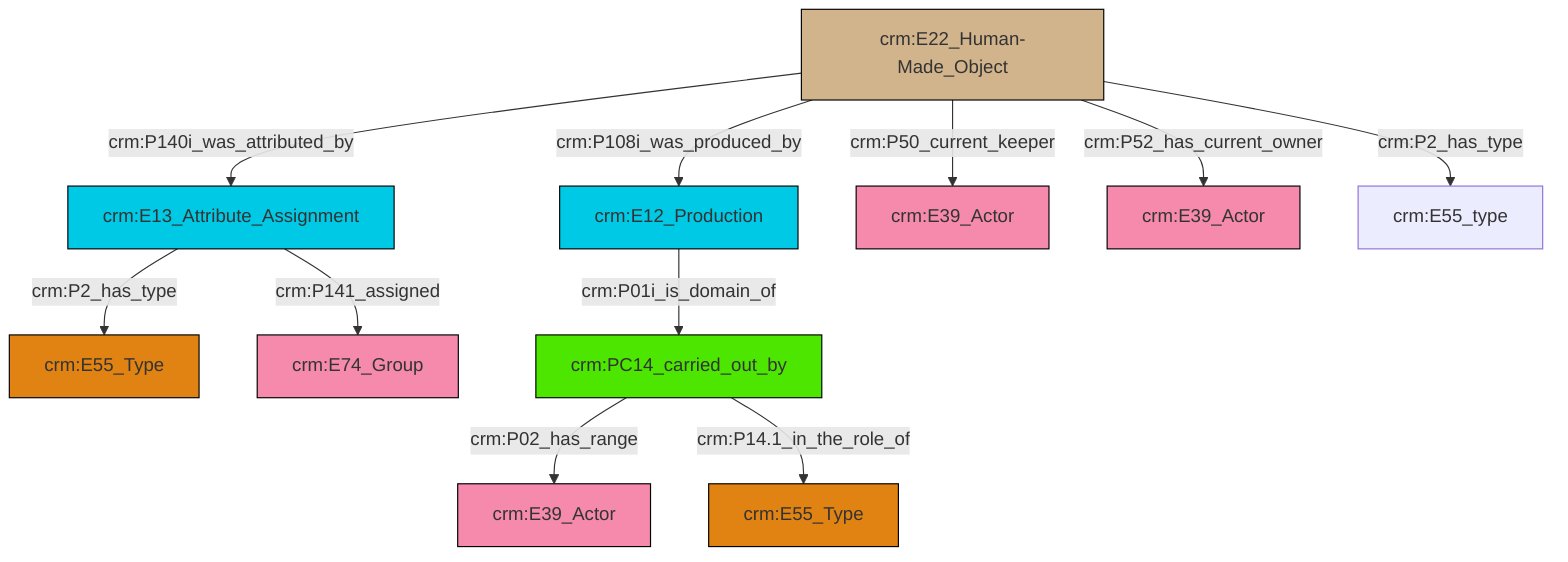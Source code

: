 graph TD
classDef Literal fill:#f2f2f2,stroke:#000000;
classDef CRM_Entity fill:#FFFFFF,stroke:#000000;
classDef Temporal_Entity fill:#00C9E6, stroke:#000000;
classDef Type fill:#E18312, stroke:#000000;
classDef Time-Span fill:#2C9C91, stroke:#000000;
classDef Appellation fill:#FFEB7F, stroke:#000000;
classDef Place fill:#008836, stroke:#000000;
classDef Persistent_Item fill:#B266B2, stroke:#000000;
classDef Conceptual_Object fill:#FFD700, stroke:#000000;
classDef Physical_Thing fill:#D2B48C, stroke:#000000;
classDef Actor fill:#f58aad, stroke:#000000;
classDef PC_Classes fill:#4ce600, stroke:#000000;
classDef Multi fill:#cccccc,stroke:#000000;

6["crm:E22_Human-Made_Object"]:::Physical_Thing -->|crm:P140i_was_attributed_by| 7["crm:E13_Attribute_Assignment"]:::Temporal_Entity
4["crm:PC14_carried_out_by"]:::PC_Classes -->|crm:P02_has_range| 15["crm:E39_Actor"]:::Actor
6["crm:E22_Human-Made_Object"]:::Physical_Thing -->|crm:P108i_was_produced_by| 18["crm:E12_Production"]:::Temporal_Entity
7["crm:E13_Attribute_Assignment"]:::Temporal_Entity -->|crm:P2_has_type| 0["crm:E55_Type"]:::Type
6["crm:E22_Human-Made_Object"]:::Physical_Thing -->|crm:P50_current_keeper| 9["crm:E39_Actor"]:::Actor
6["crm:E22_Human-Made_Object"]:::Physical_Thing -->|crm:P52_has_current_owner| 13["crm:E39_Actor"]:::Actor
6["crm:E22_Human-Made_Object"]:::Physical_Thing -->|crm:P2_has_type| 20["crm:E55_type"]:::Default
18["crm:E12_Production"]:::Temporal_Entity -->|crm:P01i_is_domain_of| 4["crm:PC14_carried_out_by"]:::PC_Classes
7["crm:E13_Attribute_Assignment"]:::Temporal_Entity -->|crm:P141_assigned| 11["crm:E74_Group"]:::Actor
4["crm:PC14_carried_out_by"]:::PC_Classes -->|crm:P14.1_in_the_role_of| 2["crm:E55_Type"]:::Type